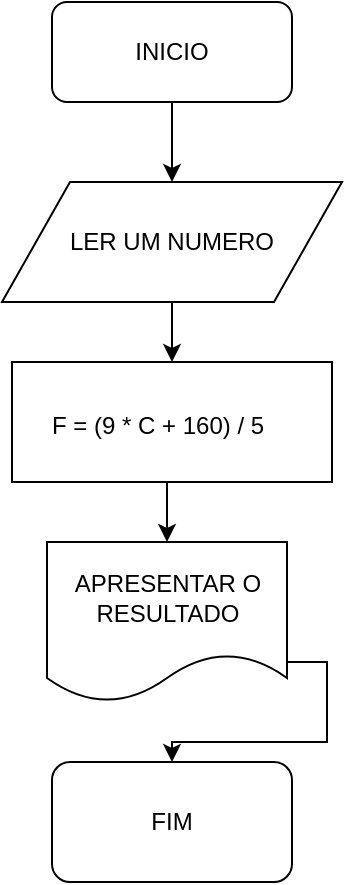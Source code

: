 <mxfile version="12.8.0" type="device"><diagram id="C5RBs43oDa-KdzZeNtuy" name="Page-1"><mxGraphModel dx="1102" dy="565" grid="1" gridSize="10" guides="1" tooltips="1" connect="1" arrows="1" fold="1" page="1" pageScale="1" pageWidth="827" pageHeight="1169" math="0" shadow="0"><root><mxCell id="WIyWlLk6GJQsqaUBKTNV-0"/><mxCell id="WIyWlLk6GJQsqaUBKTNV-1" parent="WIyWlLk6GJQsqaUBKTNV-0"/><mxCell id="yZJIcWONExo_v3kQg8oy-18" style="edgeStyle=orthogonalEdgeStyle;rounded=0;orthogonalLoop=1;jettySize=auto;html=1;exitX=0.5;exitY=1;exitDx=0;exitDy=0;entryX=0.5;entryY=0;entryDx=0;entryDy=0;" edge="1" parent="WIyWlLk6GJQsqaUBKTNV-1" source="yZJIcWONExo_v3kQg8oy-19" target="yZJIcWONExo_v3kQg8oy-21"><mxGeometry relative="1" as="geometry"/></mxCell><mxCell id="yZJIcWONExo_v3kQg8oy-19" value="INICIO" style="rounded=1;whiteSpace=wrap;html=1;" vertex="1" parent="WIyWlLk6GJQsqaUBKTNV-1"><mxGeometry x="95" y="190" width="120" height="50" as="geometry"/></mxCell><mxCell id="yZJIcWONExo_v3kQg8oy-20" style="edgeStyle=orthogonalEdgeStyle;rounded=0;orthogonalLoop=1;jettySize=auto;html=1;exitX=0.5;exitY=1;exitDx=0;exitDy=0;entryX=0.5;entryY=0;entryDx=0;entryDy=0;" edge="1" parent="WIyWlLk6GJQsqaUBKTNV-1" source="yZJIcWONExo_v3kQg8oy-21" target="yZJIcWONExo_v3kQg8oy-23"><mxGeometry relative="1" as="geometry"/></mxCell><mxCell id="yZJIcWONExo_v3kQg8oy-21" value="LER UM NUMERO" style="shape=parallelogram;perimeter=parallelogramPerimeter;whiteSpace=wrap;html=1;" vertex="1" parent="WIyWlLk6GJQsqaUBKTNV-1"><mxGeometry x="70" y="280" width="170" height="60" as="geometry"/></mxCell><mxCell id="yZJIcWONExo_v3kQg8oy-22" style="edgeStyle=orthogonalEdgeStyle;rounded=0;orthogonalLoop=1;jettySize=auto;html=1;exitX=0.5;exitY=1;exitDx=0;exitDy=0;entryX=0.5;entryY=0;entryDx=0;entryDy=0;" edge="1" parent="WIyWlLk6GJQsqaUBKTNV-1" source="yZJIcWONExo_v3kQg8oy-23" target="yZJIcWONExo_v3kQg8oy-25"><mxGeometry relative="1" as="geometry"/></mxCell><mxCell id="yZJIcWONExo_v3kQg8oy-23" value="" style="rounded=0;whiteSpace=wrap;html=1;" vertex="1" parent="WIyWlLk6GJQsqaUBKTNV-1"><mxGeometry x="75" y="370" width="160" height="60" as="geometry"/></mxCell><mxCell id="yZJIcWONExo_v3kQg8oy-24" style="edgeStyle=orthogonalEdgeStyle;rounded=0;orthogonalLoop=1;jettySize=auto;html=1;exitX=1;exitY=0.75;exitDx=0;exitDy=0;entryX=0.5;entryY=0;entryDx=0;entryDy=0;" edge="1" parent="WIyWlLk6GJQsqaUBKTNV-1" source="yZJIcWONExo_v3kQg8oy-25" target="yZJIcWONExo_v3kQg8oy-26"><mxGeometry relative="1" as="geometry"/></mxCell><mxCell id="yZJIcWONExo_v3kQg8oy-25" value="APRESENTAR O RESULTADO" style="shape=document;whiteSpace=wrap;html=1;boundedLbl=1;" vertex="1" parent="WIyWlLk6GJQsqaUBKTNV-1"><mxGeometry x="92.5" y="460" width="120" height="80" as="geometry"/></mxCell><mxCell id="yZJIcWONExo_v3kQg8oy-26" value="FIM" style="rounded=1;whiteSpace=wrap;html=1;" vertex="1" parent="WIyWlLk6GJQsqaUBKTNV-1"><mxGeometry x="95" y="570" width="120" height="60" as="geometry"/></mxCell><mxCell id="yZJIcWONExo_v3kQg8oy-27" value="F = (9 * C + 160) / 5" style="text;html=1;" vertex="1" parent="WIyWlLk6GJQsqaUBKTNV-1"><mxGeometry x="92.5" y="387.5" width="125" height="25" as="geometry"/></mxCell></root></mxGraphModel></diagram></mxfile>